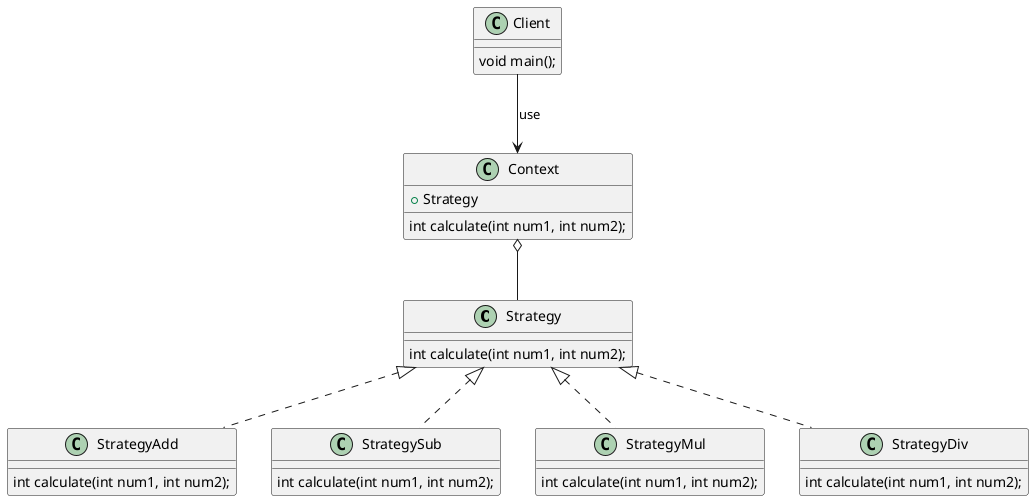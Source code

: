 @startuml

class Strategy{
    int calculate(int num1, int num2);
}
class StrategyAdd{
    int calculate(int num1, int num2);
}
class StrategySub{
    int calculate(int num1, int num2);
}
class StrategyMul{
    int calculate(int num1, int num2);
}
class StrategyDiv{
    int calculate(int num1, int num2);
}

class Context{
    + Strategy
    int calculate(int num1, int num2);
}

class Client{
    void main();
}

Strategy <|.. StrategyAdd
Strategy <|.. StrategySub
Strategy <|.. StrategyMul
Strategy <|.. StrategyDiv
Context o-- Strategy
Client --> Context : use
@enduml